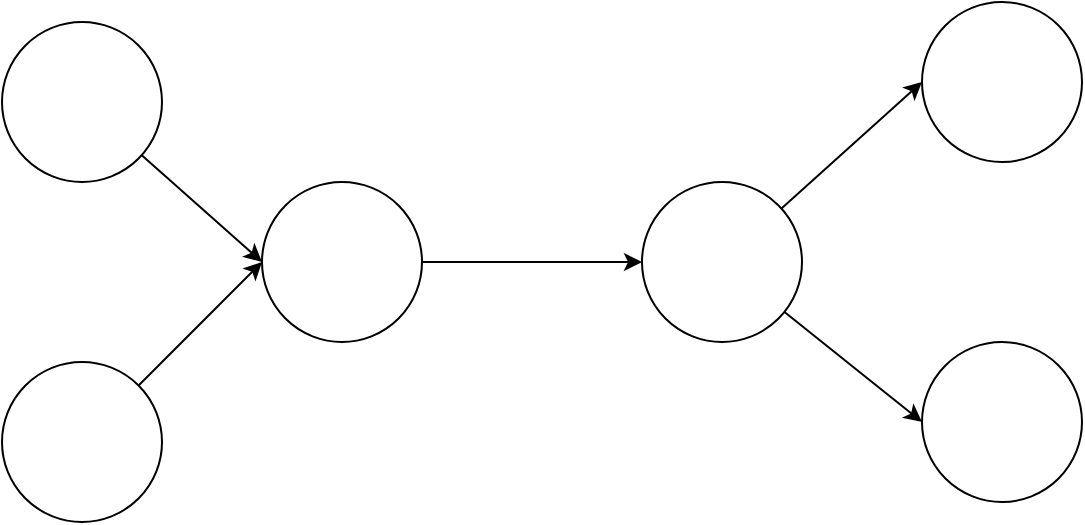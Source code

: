 <mxfile version="11.0.8" type="github"><diagram id="CBr9_Z9UfTrwHiys6CvU" name="Page-1"><mxGraphModel dx="946" dy="664" grid="1" gridSize="10" guides="1" tooltips="1" connect="1" arrows="1" fold="1" page="1" pageScale="1" pageWidth="827" pageHeight="1169" math="0" shadow="0"><root><mxCell id="0"/><mxCell id="1" parent="0"/><mxCell id="zqZOJNQxp7MA76qLZ7kE-5" style="rounded=0;orthogonalLoop=1;jettySize=auto;html=1;entryX=0;entryY=0.5;entryDx=0;entryDy=0;" edge="1" parent="1" source="xlGKL-4iZfXvdfyqC3RW-1" target="xlGKL-4iZfXvdfyqC3RW-3"><mxGeometry relative="1" as="geometry"/></mxCell><mxCell id="xlGKL-4iZfXvdfyqC3RW-1" value="" style="ellipse;whiteSpace=wrap;html=1;aspect=fixed;" parent="1" vertex="1"><mxGeometry x="150" y="130" width="80" height="80" as="geometry"/></mxCell><mxCell id="zqZOJNQxp7MA76qLZ7kE-4" style="rounded=0;orthogonalLoop=1;jettySize=auto;html=1;entryX=0;entryY=0.5;entryDx=0;entryDy=0;" edge="1" parent="1" source="xlGKL-4iZfXvdfyqC3RW-2" target="xlGKL-4iZfXvdfyqC3RW-3"><mxGeometry relative="1" as="geometry"/></mxCell><mxCell id="xlGKL-4iZfXvdfyqC3RW-2" value="" style="ellipse;whiteSpace=wrap;html=1;aspect=fixed;" parent="1" vertex="1"><mxGeometry x="150" y="300" width="80" height="80" as="geometry"/></mxCell><mxCell id="zqZOJNQxp7MA76qLZ7kE-6" style="edgeStyle=orthogonalEdgeStyle;rounded=0;orthogonalLoop=1;jettySize=auto;html=1;entryX=0;entryY=0.5;entryDx=0;entryDy=0;" edge="1" parent="1" source="xlGKL-4iZfXvdfyqC3RW-3" target="zqZOJNQxp7MA76qLZ7kE-1"><mxGeometry relative="1" as="geometry"/></mxCell><mxCell id="xlGKL-4iZfXvdfyqC3RW-3" value="" style="ellipse;whiteSpace=wrap;html=1;aspect=fixed;" parent="1" vertex="1"><mxGeometry x="280" y="210" width="80" height="80" as="geometry"/></mxCell><mxCell id="zqZOJNQxp7MA76qLZ7kE-9" style="edgeStyle=none;rounded=0;orthogonalLoop=1;jettySize=auto;html=1;entryX=0;entryY=0.5;entryDx=0;entryDy=0;" edge="1" parent="1" source="zqZOJNQxp7MA76qLZ7kE-1" target="zqZOJNQxp7MA76qLZ7kE-2"><mxGeometry relative="1" as="geometry"/></mxCell><mxCell id="zqZOJNQxp7MA76qLZ7kE-10" style="edgeStyle=none;rounded=0;orthogonalLoop=1;jettySize=auto;html=1;entryX=0;entryY=0.5;entryDx=0;entryDy=0;" edge="1" parent="1" source="zqZOJNQxp7MA76qLZ7kE-1" target="zqZOJNQxp7MA76qLZ7kE-3"><mxGeometry relative="1" as="geometry"/></mxCell><mxCell id="zqZOJNQxp7MA76qLZ7kE-1" value="" style="ellipse;whiteSpace=wrap;html=1;aspect=fixed;" vertex="1" parent="1"><mxGeometry x="470" y="210" width="80" height="80" as="geometry"/></mxCell><mxCell id="zqZOJNQxp7MA76qLZ7kE-2" value="" style="ellipse;whiteSpace=wrap;html=1;aspect=fixed;" vertex="1" parent="1"><mxGeometry x="610" y="120" width="80" height="80" as="geometry"/></mxCell><mxCell id="zqZOJNQxp7MA76qLZ7kE-3" value="" style="ellipse;whiteSpace=wrap;html=1;aspect=fixed;" vertex="1" parent="1"><mxGeometry x="610" y="290" width="80" height="80" as="geometry"/></mxCell></root></mxGraphModel></diagram></mxfile>